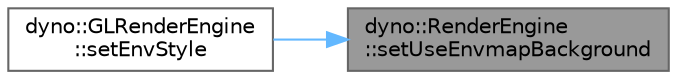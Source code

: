 digraph "dyno::RenderEngine::setUseEnvmapBackground"
{
 // LATEX_PDF_SIZE
  bgcolor="transparent";
  edge [fontname=Helvetica,fontsize=10,labelfontname=Helvetica,labelfontsize=10];
  node [fontname=Helvetica,fontsize=10,shape=box,height=0.2,width=0.4];
  rankdir="RL";
  Node1 [id="Node000001",label="dyno::RenderEngine\l::setUseEnvmapBackground",height=0.2,width=0.4,color="gray40", fillcolor="grey60", style="filled", fontcolor="black",tooltip=" "];
  Node1 -> Node2 [id="edge1_Node000001_Node000002",dir="back",color="steelblue1",style="solid",tooltip=" "];
  Node2 [id="Node000002",label="dyno::GLRenderEngine\l::setEnvStyle",height=0.2,width=0.4,color="grey40", fillcolor="white", style="filled",URL="$classdyno_1_1_g_l_render_engine.html#aa5e8fe475e02d88a931f96e5e4bf5e09",tooltip=" "];
}
